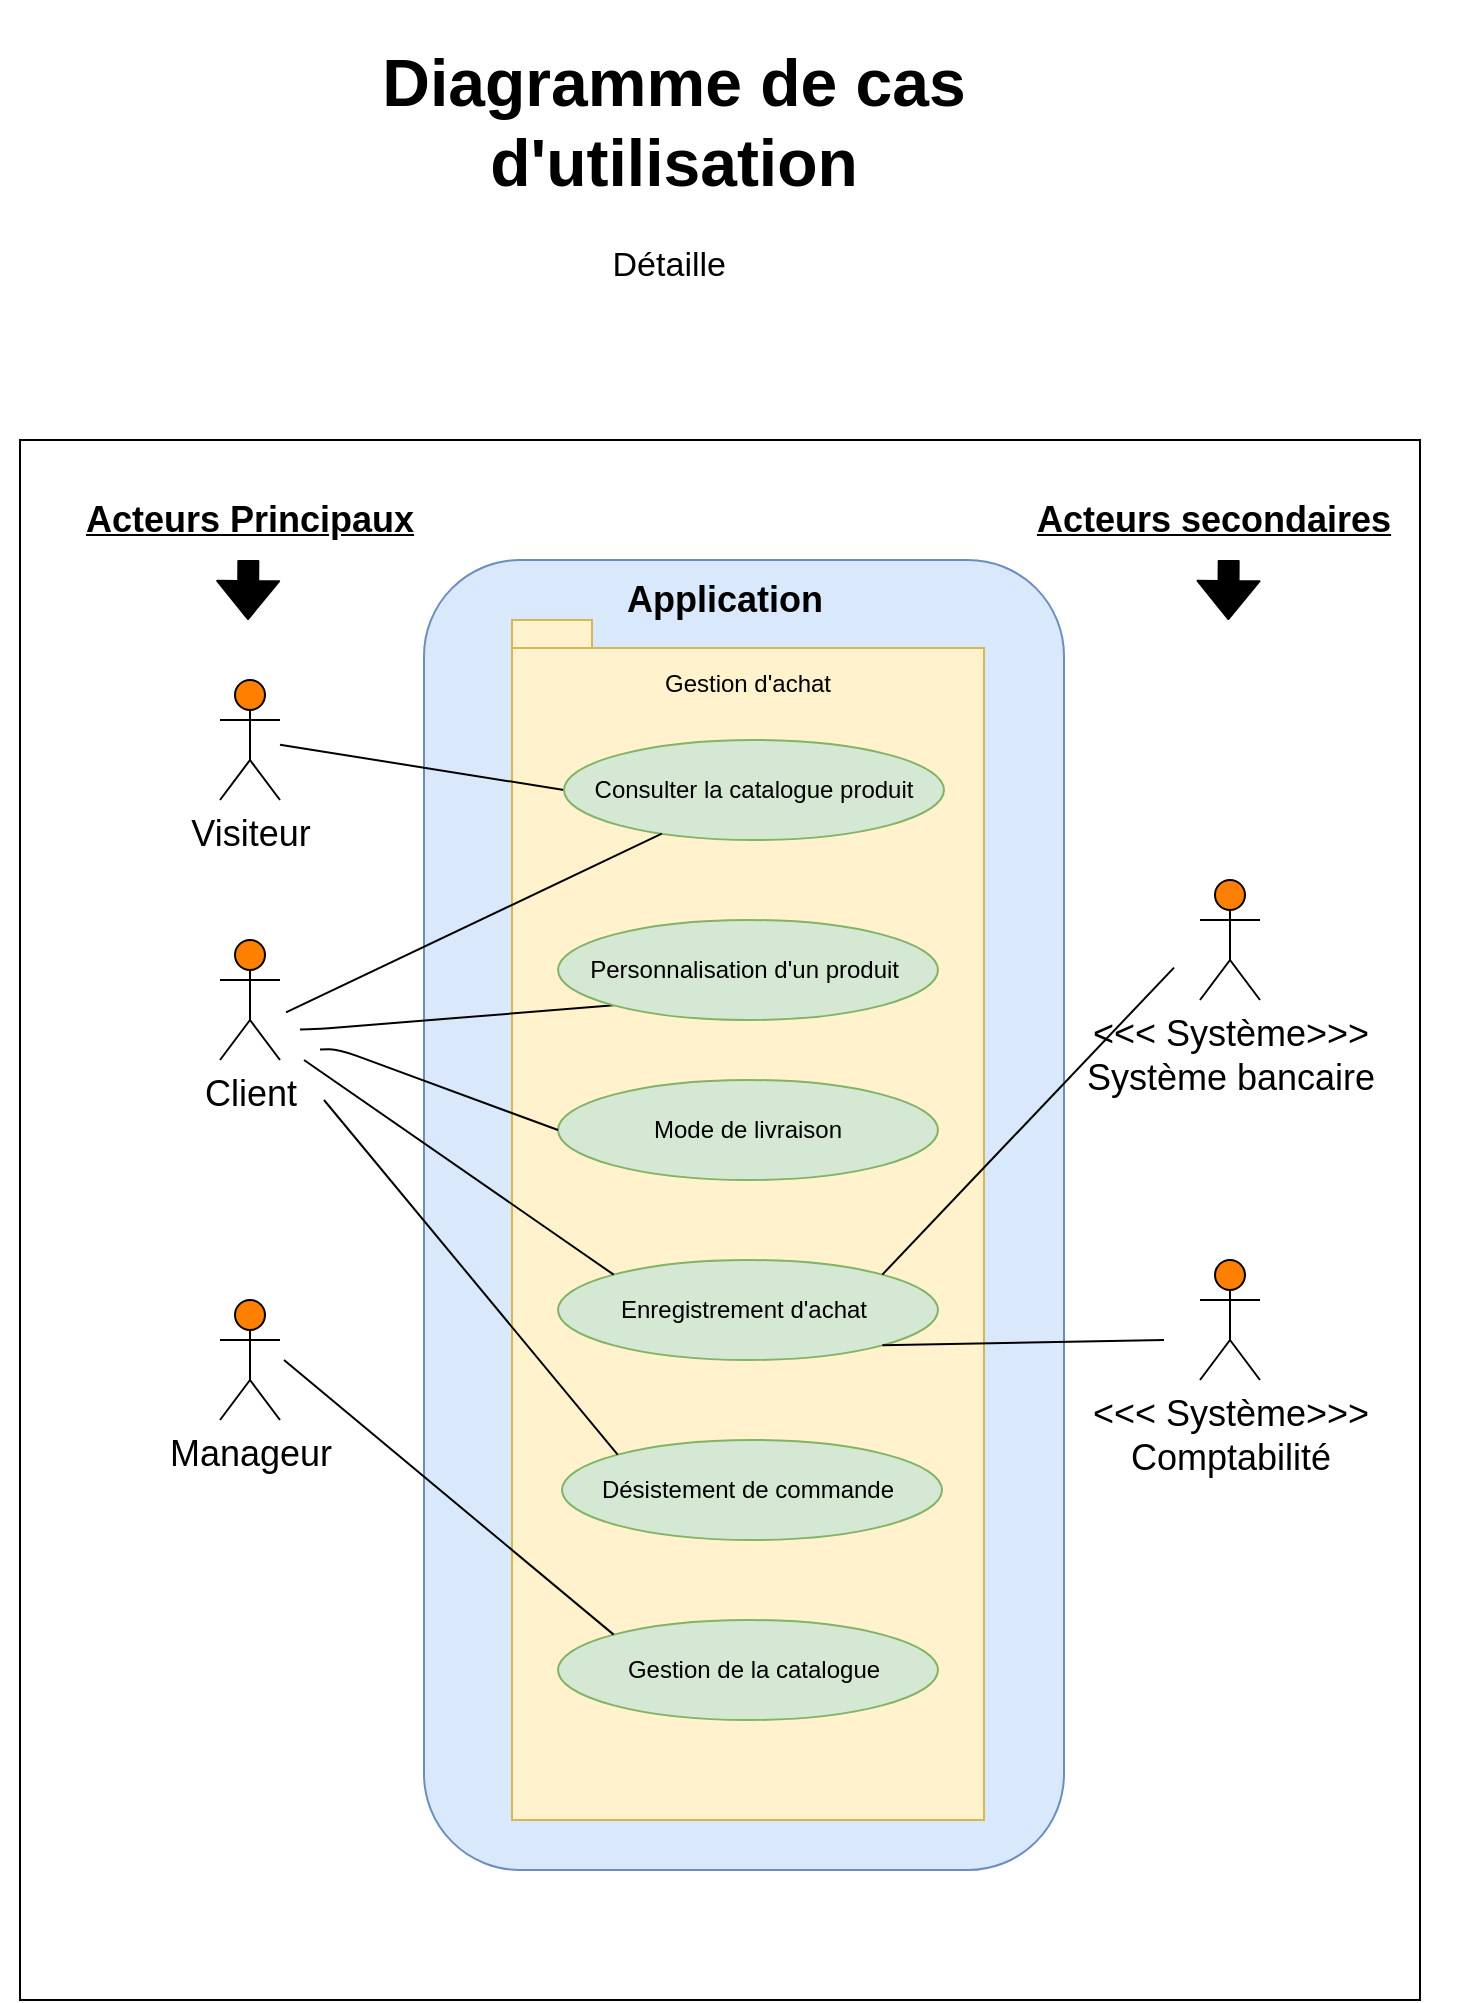 <mxfile version="12.6.6" type="github" pages="4">
  <diagram id="Q4VnvSh6ajyP1y70Wybg" name="Gestion d&#39;achat">
    <mxGraphModel dx="786" dy="513" grid="1" gridSize="10" guides="1" tooltips="1" connect="1" arrows="1" fold="1" page="1" pageScale="1" pageWidth="827" pageHeight="1169" math="0" shadow="0">
      <root>
        <mxCell id="0"/>
        <mxCell id="1" parent="0"/>
        <mxCell id="QWDj1nxfprRpqqSH3ZDR-1" value="" style="whiteSpace=wrap;html=1;" parent="1" vertex="1">
          <mxGeometry x="68" y="250" width="700" height="780" as="geometry"/>
        </mxCell>
        <mxCell id="QWDj1nxfprRpqqSH3ZDR-2" value="&lt;h1 style=&quot;font-size: 33px&quot;&gt;Diagramme de cas d&#39;utilisation&lt;/h1&gt;&lt;p style=&quot;font-size: 17px&quot;&gt;Détaille&amp;nbsp;&lt;/p&gt;" style="text;html=1;strokeColor=none;fillColor=none;spacing=5;spacingTop=-20;whiteSpace=wrap;overflow=hidden;rounded=0;align=center;" parent="1" vertex="1">
          <mxGeometry x="190" y="40" width="410" height="150" as="geometry"/>
        </mxCell>
        <mxCell id="QWDj1nxfprRpqqSH3ZDR-3" value="" style="rounded=1;whiteSpace=wrap;html=1;fillColor=#dae8fc;strokeColor=#6c8ebf;" parent="1" vertex="1">
          <mxGeometry x="270" y="310" width="320" height="655" as="geometry"/>
        </mxCell>
        <mxCell id="QWDj1nxfprRpqqSH3ZDR-4" value="Application&amp;nbsp;" style="text;html=1;strokeColor=none;fillColor=none;align=center;verticalAlign=middle;whiteSpace=wrap;rounded=0;fontSize=18;fontStyle=1;glass=0;gradientColor=none;" parent="1" vertex="1">
          <mxGeometry x="343" y="300" width="160" height="60" as="geometry"/>
        </mxCell>
        <mxCell id="QWDj1nxfprRpqqSH3ZDR-5" value="Visiteur" style="shape=umlActor;verticalLabelPosition=bottom;labelBackgroundColor=#ffffff;verticalAlign=top;html=1;outlineConnect=0;fontSize=18;fillColor=#FF8000;" parent="1" vertex="1">
          <mxGeometry x="168" y="370" width="30" height="60" as="geometry"/>
        </mxCell>
        <mxCell id="QWDj1nxfprRpqqSH3ZDR-6" value="Client" style="shape=umlActor;verticalLabelPosition=bottom;labelBackgroundColor=#ffffff;verticalAlign=top;html=1;outlineConnect=0;fontSize=18;fillColor=#FF8000;" parent="1" vertex="1">
          <mxGeometry x="168" y="500" width="30" height="60" as="geometry"/>
        </mxCell>
        <mxCell id="QWDj1nxfprRpqqSH3ZDR-9" value="Manageur" style="shape=umlActor;verticalLabelPosition=bottom;labelBackgroundColor=#ffffff;verticalAlign=top;html=1;outlineConnect=0;fontSize=18;fillColor=#FF8000;" parent="1" vertex="1">
          <mxGeometry x="168" y="680" width="30" height="60" as="geometry"/>
        </mxCell>
        <mxCell id="QWDj1nxfprRpqqSH3ZDR-30" value="&amp;lt;&amp;lt;&amp;lt; Système&amp;gt;&amp;gt;&amp;gt;&lt;br&gt;Système bancaire" style="shape=umlActor;verticalLabelPosition=bottom;labelBackgroundColor=#ffffff;verticalAlign=top;html=1;outlineConnect=0;fontSize=18;gradientColor=none;gradientDirection=north;fillColor=#FF8000;" parent="1" vertex="1">
          <mxGeometry x="658" y="470" width="30" height="60" as="geometry"/>
        </mxCell>
        <mxCell id="QWDj1nxfprRpqqSH3ZDR-31" value="&amp;lt;&amp;lt;&amp;lt; Système&amp;gt;&amp;gt;&amp;gt;&lt;br&gt;Comptabilité" style="shape=umlActor;verticalLabelPosition=bottom;labelBackgroundColor=#ffffff;verticalAlign=top;html=1;outlineConnect=0;fontSize=18;gradientColor=none;gradientDirection=north;fillColor=#FF8000;" parent="1" vertex="1">
          <mxGeometry x="658" y="660" width="30" height="60" as="geometry"/>
        </mxCell>
        <mxCell id="QWDj1nxfprRpqqSH3ZDR-36" value="Acteurs Principaux" style="text;html=1;strokeColor=none;fillColor=none;align=center;verticalAlign=middle;whiteSpace=wrap;rounded=0;glass=0;fontSize=18;fontStyle=5" parent="1" vertex="1">
          <mxGeometry x="58" y="280" width="250" height="20" as="geometry"/>
        </mxCell>
        <mxCell id="QWDj1nxfprRpqqSH3ZDR-37" value="Acteurs secondaires" style="text;html=1;strokeColor=none;fillColor=none;align=center;verticalAlign=middle;whiteSpace=wrap;rounded=0;glass=0;fontSize=18;fontStyle=5" parent="1" vertex="1">
          <mxGeometry x="540" y="280" width="250" height="20" as="geometry"/>
        </mxCell>
        <mxCell id="QWDj1nxfprRpqqSH3ZDR-38" value="" style="shape=flexArrow;endArrow=classic;html=1;strokeColor=#000000;fontSize=18;fillColor=#000000;" parent="1" edge="1">
          <mxGeometry width="50" height="50" relative="1" as="geometry">
            <mxPoint x="182.17" y="310" as="sourcePoint"/>
            <mxPoint x="182" y="340" as="targetPoint"/>
          </mxGeometry>
        </mxCell>
        <mxCell id="QWDj1nxfprRpqqSH3ZDR-40" value="" style="shape=flexArrow;endArrow=classic;html=1;strokeColor=#000000;fontSize=18;fillColor=#000000;" parent="1" edge="1">
          <mxGeometry width="50" height="50" relative="1" as="geometry">
            <mxPoint x="672.34" y="310" as="sourcePoint"/>
            <mxPoint x="672.17" y="340" as="targetPoint"/>
          </mxGeometry>
        </mxCell>
        <mxCell id="bGvTpOcmgWzEgEp-N8Zq-1" value="" style="shape=folder;fontStyle=1;spacingTop=10;tabWidth=40;tabHeight=14;tabPosition=left;html=1;fillColor=#fff2cc;strokeColor=#d6b656;" parent="1" vertex="1">
          <mxGeometry x="314" y="340" width="236" height="600" as="geometry"/>
        </mxCell>
        <mxCell id="gy7lW3POpjNdomU-dFTI-1" value="" style="endArrow=none;html=1;entryX=0;entryY=0.5;entryDx=0;entryDy=0;" parent="1" source="QWDj1nxfprRpqqSH3ZDR-5" target="vUm-j6URE58z15l5uwDP-5" edge="1">
          <mxGeometry width="50" height="50" relative="1" as="geometry">
            <mxPoint x="208" y="430" as="sourcePoint"/>
            <mxPoint x="108" y="1050" as="targetPoint"/>
          </mxGeometry>
        </mxCell>
        <mxCell id="vUm-j6URE58z15l5uwDP-2" value="Gestion d&#39;achat" style="text;html=1;strokeColor=none;fillColor=none;align=center;verticalAlign=middle;whiteSpace=wrap;rounded=0;" parent="1" vertex="1">
          <mxGeometry x="382" y="362" width="100" height="20" as="geometry"/>
        </mxCell>
        <mxCell id="vUm-j6URE58z15l5uwDP-5" value="" style="ellipse;whiteSpace=wrap;html=1;fillColor=#d5e8d4;strokeColor=#82b366;" parent="1" vertex="1">
          <mxGeometry x="340" y="400" width="190" height="50" as="geometry"/>
        </mxCell>
        <mxCell id="vUm-j6URE58z15l5uwDP-6" value="Consulter la catalogue produit" style="text;html=1;strokeColor=none;fillColor=none;align=center;verticalAlign=middle;whiteSpace=wrap;rounded=0;" parent="1" vertex="1">
          <mxGeometry x="330" y="415" width="210" height="20" as="geometry"/>
        </mxCell>
        <mxCell id="I_hh46oAvjUN_I0hhad0-1" value="" style="ellipse;whiteSpace=wrap;html=1;fillColor=#d5e8d4;strokeColor=#82b366;" vertex="1" parent="1">
          <mxGeometry x="337" y="660" width="190" height="50" as="geometry"/>
        </mxCell>
        <mxCell id="I_hh46oAvjUN_I0hhad0-2" value="Enregistrement d&#39;achat" style="text;html=1;strokeColor=none;fillColor=none;align=center;verticalAlign=middle;whiteSpace=wrap;rounded=0;" vertex="1" parent="1">
          <mxGeometry x="325" y="675" width="210" height="20" as="geometry"/>
        </mxCell>
        <mxCell id="I_hh46oAvjUN_I0hhad0-3" value="" style="endArrow=none;html=1;" edge="1" parent="1" target="vUm-j6URE58z15l5uwDP-5">
          <mxGeometry width="50" height="50" relative="1" as="geometry">
            <mxPoint x="201" y="536.21" as="sourcePoint"/>
            <mxPoint x="343" y="595" as="targetPoint"/>
          </mxGeometry>
        </mxCell>
        <mxCell id="I_hh46oAvjUN_I0hhad0-4" value="" style="endArrow=none;html=1;entryX=0;entryY=0.5;entryDx=0;entryDy=0;exitX=1;exitY=0;exitDx=0;exitDy=0;" edge="1" parent="1" source="I_hh46oAvjUN_I0hhad0-1">
          <mxGeometry width="50" height="50" relative="1" as="geometry">
            <mxPoint x="503" y="455.0" as="sourcePoint"/>
            <mxPoint x="645" y="513.79" as="targetPoint"/>
          </mxGeometry>
        </mxCell>
        <mxCell id="I_hh46oAvjUN_I0hhad0-5" value="" style="endArrow=none;html=1;entryX=0;entryY=0;entryDx=0;entryDy=0;" edge="1" parent="1" target="I_hh46oAvjUN_I0hhad0-1">
          <mxGeometry width="50" height="50" relative="1" as="geometry">
            <mxPoint x="210" y="560" as="sourcePoint"/>
            <mxPoint x="382.755" y="493.886" as="targetPoint"/>
          </mxGeometry>
        </mxCell>
        <mxCell id="I_hh46oAvjUN_I0hhad0-6" value="" style="ellipse;whiteSpace=wrap;html=1;fillColor=#d5e8d4;strokeColor=#82b366;" vertex="1" parent="1">
          <mxGeometry x="337" y="840" width="190" height="50" as="geometry"/>
        </mxCell>
        <mxCell id="I_hh46oAvjUN_I0hhad0-7" value="Gestion de la catalogue" style="text;html=1;strokeColor=none;fillColor=none;align=center;verticalAlign=middle;whiteSpace=wrap;rounded=0;" vertex="1" parent="1">
          <mxGeometry x="330" y="855" width="210" height="20" as="geometry"/>
        </mxCell>
        <mxCell id="I_hh46oAvjUN_I0hhad0-8" value="" style="endArrow=none;html=1;entryX=0;entryY=0;entryDx=0;entryDy=0;" edge="1" parent="1" target="I_hh46oAvjUN_I0hhad0-6">
          <mxGeometry width="50" height="50" relative="1" as="geometry">
            <mxPoint x="200" y="710" as="sourcePoint"/>
            <mxPoint x="337.005" y="737.322" as="targetPoint"/>
          </mxGeometry>
        </mxCell>
        <mxCell id="I_hh46oAvjUN_I0hhad0-9" value="" style="endArrow=none;html=1;exitX=1;exitY=1;exitDx=0;exitDy=0;" edge="1" parent="1" source="I_hh46oAvjUN_I0hhad0-1">
          <mxGeometry width="50" height="50" relative="1" as="geometry">
            <mxPoint x="509.175" y="597.322" as="sourcePoint"/>
            <mxPoint x="640" y="700" as="targetPoint"/>
          </mxGeometry>
        </mxCell>
        <mxCell id="r3toIV_oCMHo1dfmNF1c-1" value="" style="ellipse;whiteSpace=wrap;html=1;fillColor=#d5e8d4;strokeColor=#82b366;" vertex="1" parent="1">
          <mxGeometry x="337" y="570" width="190" height="50" as="geometry"/>
        </mxCell>
        <mxCell id="r3toIV_oCMHo1dfmNF1c-2" value="Mode de livraison" style="text;html=1;strokeColor=none;fillColor=none;align=center;verticalAlign=middle;whiteSpace=wrap;rounded=0;" vertex="1" parent="1">
          <mxGeometry x="327" y="585" width="210" height="20" as="geometry"/>
        </mxCell>
        <mxCell id="r3toIV_oCMHo1dfmNF1c-3" value="" style="endArrow=none;html=1;entryX=0;entryY=1;entryDx=0;entryDy=0;" edge="1" parent="1" target="43fGHOJcIuJRuDEXYhk--1">
          <mxGeometry width="50" height="50" relative="1" as="geometry">
            <mxPoint x="208" y="544.71" as="sourcePoint"/>
            <mxPoint x="337" y="544.5" as="targetPoint"/>
            <Array as="points">
              <mxPoint x="217" y="544.5"/>
            </Array>
          </mxGeometry>
        </mxCell>
        <mxCell id="r3toIV_oCMHo1dfmNF1c-4" value="" style="ellipse;whiteSpace=wrap;html=1;fillColor=#d5e8d4;strokeColor=#82b366;" vertex="1" parent="1">
          <mxGeometry x="339" y="750" width="190" height="50" as="geometry"/>
        </mxCell>
        <mxCell id="r3toIV_oCMHo1dfmNF1c-5" value="Désistement de commande" style="text;html=1;strokeColor=none;fillColor=none;align=center;verticalAlign=middle;whiteSpace=wrap;rounded=0;" vertex="1" parent="1">
          <mxGeometry x="327" y="765" width="210" height="20" as="geometry"/>
        </mxCell>
        <mxCell id="r3toIV_oCMHo1dfmNF1c-6" value="" style="endArrow=none;html=1;entryX=0;entryY=0;entryDx=0;entryDy=0;" edge="1" parent="1" target="r3toIV_oCMHo1dfmNF1c-4">
          <mxGeometry width="50" height="50" relative="1" as="geometry">
            <mxPoint x="220" y="580" as="sourcePoint"/>
            <mxPoint x="374.825" y="627.322" as="targetPoint"/>
          </mxGeometry>
        </mxCell>
        <mxCell id="43fGHOJcIuJRuDEXYhk--1" value="" style="ellipse;whiteSpace=wrap;html=1;fillColor=#d5e8d4;strokeColor=#82b366;" vertex="1" parent="1">
          <mxGeometry x="337" y="490" width="190" height="50" as="geometry"/>
        </mxCell>
        <mxCell id="43fGHOJcIuJRuDEXYhk--2" value="Personnalisation d&#39;un produit&amp;nbsp;" style="text;html=1;strokeColor=none;fillColor=none;align=center;verticalAlign=middle;whiteSpace=wrap;rounded=0;" vertex="1" parent="1">
          <mxGeometry x="327" y="505" width="210" height="20" as="geometry"/>
        </mxCell>
        <mxCell id="43fGHOJcIuJRuDEXYhk--3" value="" style="endArrow=none;html=1;entryX=0;entryY=0.5;entryDx=0;entryDy=0;" edge="1" parent="1" target="r3toIV_oCMHo1dfmNF1c-1">
          <mxGeometry width="50" height="50" relative="1" as="geometry">
            <mxPoint x="218" y="554.71" as="sourcePoint"/>
            <mxPoint x="347" y="595" as="targetPoint"/>
            <Array as="points">
              <mxPoint x="227" y="554.5"/>
            </Array>
          </mxGeometry>
        </mxCell>
      </root>
    </mxGraphModel>
  </diagram>
  <diagram name="Gestion de production" id="fgTAtfgwFq6CUhq8dnCs">
    <mxGraphModel dx="786" dy="513" grid="1" gridSize="10" guides="1" tooltips="1" connect="1" arrows="1" fold="1" page="1" pageScale="1" pageWidth="827" pageHeight="1169" math="0" shadow="0">
      <root>
        <mxCell id="d8JkluKaq2D7Z7kEgQlh-0"/>
        <mxCell id="d8JkluKaq2D7Z7kEgQlh-1" parent="d8JkluKaq2D7Z7kEgQlh-0"/>
        <mxCell id="d8JkluKaq2D7Z7kEgQlh-2" value="" style="whiteSpace=wrap;html=1;" vertex="1" parent="d8JkluKaq2D7Z7kEgQlh-1">
          <mxGeometry x="68" y="250" width="700" height="780" as="geometry"/>
        </mxCell>
        <mxCell id="d8JkluKaq2D7Z7kEgQlh-3" value="&lt;h1 style=&quot;font-size: 33px&quot;&gt;Diagramme de cas d&#39;utilisation&lt;/h1&gt;&lt;p style=&quot;font-size: 17px&quot;&gt;--------------------------------------------------------&amp;nbsp;&lt;/p&gt;" style="text;html=1;strokeColor=none;fillColor=none;spacing=5;spacingTop=-20;whiteSpace=wrap;overflow=hidden;rounded=0;align=center;" vertex="1" parent="d8JkluKaq2D7Z7kEgQlh-1">
          <mxGeometry x="190" y="40" width="410" height="150" as="geometry"/>
        </mxCell>
        <mxCell id="d8JkluKaq2D7Z7kEgQlh-4" value="" style="rounded=1;whiteSpace=wrap;html=1;fillColor=#dae8fc;strokeColor=#6c8ebf;" vertex="1" parent="d8JkluKaq2D7Z7kEgQlh-1">
          <mxGeometry x="270" y="310" width="320" height="655" as="geometry"/>
        </mxCell>
        <mxCell id="d8JkluKaq2D7Z7kEgQlh-5" value="Application&amp;nbsp;" style="text;html=1;strokeColor=none;fillColor=none;align=center;verticalAlign=middle;whiteSpace=wrap;rounded=0;fontSize=18;fontStyle=1;glass=0;gradientColor=none;" vertex="1" parent="d8JkluKaq2D7Z7kEgQlh-1">
          <mxGeometry x="343" y="300" width="160" height="60" as="geometry"/>
        </mxCell>
        <mxCell id="d8JkluKaq2D7Z7kEgQlh-6" value="Pizzaiolo" style="shape=umlActor;verticalLabelPosition=bottom;labelBackgroundColor=#ffffff;verticalAlign=top;html=1;outlineConnect=0;fontSize=18;fillColor=#FF8000;" vertex="1" parent="d8JkluKaq2D7Z7kEgQlh-1">
          <mxGeometry x="168" y="370" width="30" height="60" as="geometry"/>
        </mxCell>
        <mxCell id="d8JkluKaq2D7Z7kEgQlh-7" value="Manageur" style="shape=umlActor;verticalLabelPosition=bottom;labelBackgroundColor=#ffffff;verticalAlign=top;html=1;outlineConnect=0;fontSize=18;fillColor=#FF8000;" vertex="1" parent="d8JkluKaq2D7Z7kEgQlh-1">
          <mxGeometry x="168" y="500" width="30" height="60" as="geometry"/>
        </mxCell>
        <mxCell id="d8JkluKaq2D7Z7kEgQlh-11" value="Acteurs Principaux" style="text;html=1;strokeColor=none;fillColor=none;align=center;verticalAlign=middle;whiteSpace=wrap;rounded=0;glass=0;fontSize=18;fontStyle=5" vertex="1" parent="d8JkluKaq2D7Z7kEgQlh-1">
          <mxGeometry x="58" y="280" width="250" height="20" as="geometry"/>
        </mxCell>
        <mxCell id="d8JkluKaq2D7Z7kEgQlh-12" value="Acteurs secondaires" style="text;html=1;strokeColor=none;fillColor=none;align=center;verticalAlign=middle;whiteSpace=wrap;rounded=0;glass=0;fontSize=18;fontStyle=5" vertex="1" parent="d8JkluKaq2D7Z7kEgQlh-1">
          <mxGeometry x="540" y="280" width="250" height="20" as="geometry"/>
        </mxCell>
        <mxCell id="d8JkluKaq2D7Z7kEgQlh-13" value="" style="shape=flexArrow;endArrow=classic;html=1;strokeColor=#000000;fontSize=18;fillColor=#000000;" edge="1" parent="d8JkluKaq2D7Z7kEgQlh-1">
          <mxGeometry width="50" height="50" relative="1" as="geometry">
            <mxPoint x="182.17" y="310" as="sourcePoint"/>
            <mxPoint x="182" y="340" as="targetPoint"/>
          </mxGeometry>
        </mxCell>
        <mxCell id="d8JkluKaq2D7Z7kEgQlh-14" value="" style="shape=flexArrow;endArrow=classic;html=1;strokeColor=#000000;fontSize=18;fillColor=#000000;" edge="1" parent="d8JkluKaq2D7Z7kEgQlh-1">
          <mxGeometry width="50" height="50" relative="1" as="geometry">
            <mxPoint x="672.34" y="310" as="sourcePoint"/>
            <mxPoint x="672.17" y="340" as="targetPoint"/>
          </mxGeometry>
        </mxCell>
        <mxCell id="d8JkluKaq2D7Z7kEgQlh-15" value="" style="shape=folder;fontStyle=1;spacingTop=10;tabWidth=40;tabHeight=14;tabPosition=left;html=1;fillColor=#fff2cc;strokeColor=#d6b656;" vertex="1" parent="d8JkluKaq2D7Z7kEgQlh-1">
          <mxGeometry x="314" y="340" width="236" height="600" as="geometry"/>
        </mxCell>
        <mxCell id="d8JkluKaq2D7Z7kEgQlh-16" value="" style="endArrow=none;html=1;entryX=0;entryY=0.5;entryDx=0;entryDy=0;" edge="1" parent="d8JkluKaq2D7Z7kEgQlh-1" source="d8JkluKaq2D7Z7kEgQlh-6" target="d8JkluKaq2D7Z7kEgQlh-18">
          <mxGeometry width="50" height="50" relative="1" as="geometry">
            <mxPoint x="208" y="430" as="sourcePoint"/>
            <mxPoint x="108" y="1050" as="targetPoint"/>
          </mxGeometry>
        </mxCell>
        <mxCell id="d8JkluKaq2D7Z7kEgQlh-17" value="Gestion de production" style="text;html=1;strokeColor=none;fillColor=none;align=center;verticalAlign=middle;whiteSpace=wrap;rounded=0;" vertex="1" parent="d8JkluKaq2D7Z7kEgQlh-1">
          <mxGeometry x="371" y="360" width="128" height="20" as="geometry"/>
        </mxCell>
        <mxCell id="d8JkluKaq2D7Z7kEgQlh-18" value="" style="ellipse;whiteSpace=wrap;html=1;fillColor=#d5e8d4;strokeColor=#82b366;" vertex="1" parent="d8JkluKaq2D7Z7kEgQlh-1">
          <mxGeometry x="340" y="440" width="190" height="50" as="geometry"/>
        </mxCell>
        <mxCell id="d8JkluKaq2D7Z7kEgQlh-19" value="Rappel d&#39;ingrédients" style="text;html=1;strokeColor=none;fillColor=none;align=center;verticalAlign=middle;whiteSpace=wrap;rounded=0;" vertex="1" parent="d8JkluKaq2D7Z7kEgQlh-1">
          <mxGeometry x="330" y="455" width="210" height="20" as="geometry"/>
        </mxCell>
        <mxCell id="d8JkluKaq2D7Z7kEgQlh-20" value="" style="ellipse;whiteSpace=wrap;html=1;fillColor=#d5e8d4;strokeColor=#82b366;" vertex="1" parent="d8JkluKaq2D7Z7kEgQlh-1">
          <mxGeometry x="337" y="580" width="190" height="50" as="geometry"/>
        </mxCell>
        <mxCell id="d8JkluKaq2D7Z7kEgQlh-21" value="Changement de statut&lt;br&gt;&quot;En préparation&quot;" style="text;html=1;strokeColor=none;fillColor=none;align=center;verticalAlign=middle;whiteSpace=wrap;rounded=0;" vertex="1" parent="d8JkluKaq2D7Z7kEgQlh-1">
          <mxGeometry x="330" y="595" width="210" height="20" as="geometry"/>
        </mxCell>
        <mxCell id="EaD-doI5XmKmRAlk7yoj-0" value="Gestion de production" style="text;html=1;strokeColor=none;fillColor=none;align=center;verticalAlign=middle;whiteSpace=wrap;rounded=0;fontSize=24;" vertex="1" parent="d8JkluKaq2D7Z7kEgQlh-1">
          <mxGeometry x="240.5" y="190" width="309" height="20" as="geometry"/>
        </mxCell>
        <mxCell id="EaD-doI5XmKmRAlk7yoj-3" value="" style="endArrow=none;html=1;entryX=0;entryY=0;entryDx=0;entryDy=0;" edge="1" parent="d8JkluKaq2D7Z7kEgQlh-1" target="d8JkluKaq2D7Z7kEgQlh-20">
          <mxGeometry width="50" height="50" relative="1" as="geometry">
            <mxPoint x="220" y="430" as="sourcePoint"/>
            <mxPoint x="350" y="475" as="targetPoint"/>
          </mxGeometry>
        </mxCell>
        <mxCell id="EaD-doI5XmKmRAlk7yoj-10" value="" style="ellipse;whiteSpace=wrap;html=1;fillColor=#d5e8d4;strokeColor=#82b366;" vertex="1" parent="d8JkluKaq2D7Z7kEgQlh-1">
          <mxGeometry x="335" y="720" width="190" height="50" as="geometry"/>
        </mxCell>
      </root>
    </mxGraphModel>
  </diagram>
  <diagram name="Gestion de livraison" id="UV4tbAQiBesQI6crcTb9">
    <mxGraphModel dx="786" dy="513" grid="1" gridSize="10" guides="1" tooltips="1" connect="1" arrows="1" fold="1" page="1" pageScale="1" pageWidth="827" pageHeight="1169" math="0" shadow="0">
      <root>
        <mxCell id="ykpp0NAtl0xC6Hz3AZJ0-0"/>
        <mxCell id="ykpp0NAtl0xC6Hz3AZJ0-1" parent="ykpp0NAtl0xC6Hz3AZJ0-0"/>
        <mxCell id="ykpp0NAtl0xC6Hz3AZJ0-2" value="" style="whiteSpace=wrap;html=1;" vertex="1" parent="ykpp0NAtl0xC6Hz3AZJ0-1">
          <mxGeometry x="68" y="250" width="700" height="780" as="geometry"/>
        </mxCell>
        <mxCell id="ykpp0NAtl0xC6Hz3AZJ0-3" value="&lt;h1 style=&quot;font-size: 33px&quot;&gt;Diagramme de cas d&#39;utilisation&lt;/h1&gt;&lt;p style=&quot;font-size: 17px&quot;&gt;--------------------------------------------------------&amp;nbsp;&lt;/p&gt;" style="text;html=1;strokeColor=none;fillColor=none;spacing=5;spacingTop=-20;whiteSpace=wrap;overflow=hidden;rounded=0;align=center;" vertex="1" parent="ykpp0NAtl0xC6Hz3AZJ0-1">
          <mxGeometry x="190" y="40" width="410" height="150" as="geometry"/>
        </mxCell>
        <mxCell id="ykpp0NAtl0xC6Hz3AZJ0-4" value="" style="rounded=1;whiteSpace=wrap;html=1;fillColor=#dae8fc;strokeColor=#6c8ebf;" vertex="1" parent="ykpp0NAtl0xC6Hz3AZJ0-1">
          <mxGeometry x="270" y="310" width="320" height="655" as="geometry"/>
        </mxCell>
        <mxCell id="ykpp0NAtl0xC6Hz3AZJ0-5" value="Application&amp;nbsp;" style="text;html=1;strokeColor=none;fillColor=none;align=center;verticalAlign=middle;whiteSpace=wrap;rounded=0;fontSize=18;fontStyle=1;glass=0;gradientColor=none;" vertex="1" parent="ykpp0NAtl0xC6Hz3AZJ0-1">
          <mxGeometry x="343" y="300" width="160" height="60" as="geometry"/>
        </mxCell>
        <mxCell id="ykpp0NAtl0xC6Hz3AZJ0-6" value="Pizzaiolo" style="shape=umlActor;verticalLabelPosition=bottom;labelBackgroundColor=#ffffff;verticalAlign=top;html=1;outlineConnect=0;fontSize=18;fillColor=#FF8000;" vertex="1" parent="ykpp0NAtl0xC6Hz3AZJ0-1">
          <mxGeometry x="168" y="370" width="30" height="60" as="geometry"/>
        </mxCell>
        <mxCell id="ykpp0NAtl0xC6Hz3AZJ0-7" value="Manageur" style="shape=umlActor;verticalLabelPosition=bottom;labelBackgroundColor=#ffffff;verticalAlign=top;html=1;outlineConnect=0;fontSize=18;fillColor=#FF8000;" vertex="1" parent="ykpp0NAtl0xC6Hz3AZJ0-1">
          <mxGeometry x="168" y="500" width="30" height="60" as="geometry"/>
        </mxCell>
        <mxCell id="ykpp0NAtl0xC6Hz3AZJ0-8" value="Acteurs Principaux" style="text;html=1;strokeColor=none;fillColor=none;align=center;verticalAlign=middle;whiteSpace=wrap;rounded=0;glass=0;fontSize=18;fontStyle=5" vertex="1" parent="ykpp0NAtl0xC6Hz3AZJ0-1">
          <mxGeometry x="58" y="280" width="250" height="20" as="geometry"/>
        </mxCell>
        <mxCell id="ykpp0NAtl0xC6Hz3AZJ0-9" value="Acteurs secondaires" style="text;html=1;strokeColor=none;fillColor=none;align=center;verticalAlign=middle;whiteSpace=wrap;rounded=0;glass=0;fontSize=18;fontStyle=5" vertex="1" parent="ykpp0NAtl0xC6Hz3AZJ0-1">
          <mxGeometry x="540" y="280" width="250" height="20" as="geometry"/>
        </mxCell>
        <mxCell id="ykpp0NAtl0xC6Hz3AZJ0-10" value="" style="shape=flexArrow;endArrow=classic;html=1;strokeColor=#000000;fontSize=18;fillColor=#000000;" edge="1" parent="ykpp0NAtl0xC6Hz3AZJ0-1">
          <mxGeometry width="50" height="50" relative="1" as="geometry">
            <mxPoint x="182.17" y="310" as="sourcePoint"/>
            <mxPoint x="182" y="340" as="targetPoint"/>
          </mxGeometry>
        </mxCell>
        <mxCell id="ykpp0NAtl0xC6Hz3AZJ0-11" value="" style="shape=flexArrow;endArrow=classic;html=1;strokeColor=#000000;fontSize=18;fillColor=#000000;" edge="1" parent="ykpp0NAtl0xC6Hz3AZJ0-1">
          <mxGeometry width="50" height="50" relative="1" as="geometry">
            <mxPoint x="672.34" y="310" as="sourcePoint"/>
            <mxPoint x="672.17" y="340" as="targetPoint"/>
          </mxGeometry>
        </mxCell>
        <mxCell id="ykpp0NAtl0xC6Hz3AZJ0-12" value="" style="shape=folder;fontStyle=1;spacingTop=10;tabWidth=40;tabHeight=14;tabPosition=left;html=1;fillColor=#fff2cc;strokeColor=#d6b656;" vertex="1" parent="ykpp0NAtl0xC6Hz3AZJ0-1">
          <mxGeometry x="314" y="340" width="236" height="600" as="geometry"/>
        </mxCell>
        <mxCell id="ykpp0NAtl0xC6Hz3AZJ0-13" value="" style="endArrow=none;html=1;entryX=0;entryY=0.5;entryDx=0;entryDy=0;" edge="1" parent="ykpp0NAtl0xC6Hz3AZJ0-1" source="ykpp0NAtl0xC6Hz3AZJ0-6" target="ykpp0NAtl0xC6Hz3AZJ0-15">
          <mxGeometry width="50" height="50" relative="1" as="geometry">
            <mxPoint x="208" y="430" as="sourcePoint"/>
            <mxPoint x="108" y="1050" as="targetPoint"/>
          </mxGeometry>
        </mxCell>
        <mxCell id="ykpp0NAtl0xC6Hz3AZJ0-14" value="Gestion de production" style="text;html=1;strokeColor=none;fillColor=none;align=center;verticalAlign=middle;whiteSpace=wrap;rounded=0;" vertex="1" parent="ykpp0NAtl0xC6Hz3AZJ0-1">
          <mxGeometry x="371" y="360" width="128" height="20" as="geometry"/>
        </mxCell>
        <mxCell id="ykpp0NAtl0xC6Hz3AZJ0-15" value="" style="ellipse;whiteSpace=wrap;html=1;fillColor=#d5e8d4;strokeColor=#82b366;" vertex="1" parent="ykpp0NAtl0xC6Hz3AZJ0-1">
          <mxGeometry x="340" y="440" width="190" height="50" as="geometry"/>
        </mxCell>
        <mxCell id="ykpp0NAtl0xC6Hz3AZJ0-16" value="Rappel d&#39;ingrédients" style="text;html=1;strokeColor=none;fillColor=none;align=center;verticalAlign=middle;whiteSpace=wrap;rounded=0;" vertex="1" parent="ykpp0NAtl0xC6Hz3AZJ0-1">
          <mxGeometry x="330" y="455" width="210" height="20" as="geometry"/>
        </mxCell>
        <mxCell id="ykpp0NAtl0xC6Hz3AZJ0-17" value="" style="ellipse;whiteSpace=wrap;html=1;fillColor=#d5e8d4;strokeColor=#82b366;" vertex="1" parent="ykpp0NAtl0xC6Hz3AZJ0-1">
          <mxGeometry x="337" y="580" width="190" height="50" as="geometry"/>
        </mxCell>
        <mxCell id="ykpp0NAtl0xC6Hz3AZJ0-18" value="Changement de statut&lt;br&gt;&quot;En préparation&quot;" style="text;html=1;strokeColor=none;fillColor=none;align=center;verticalAlign=middle;whiteSpace=wrap;rounded=0;" vertex="1" parent="ykpp0NAtl0xC6Hz3AZJ0-1">
          <mxGeometry x="330" y="595" width="210" height="20" as="geometry"/>
        </mxCell>
        <mxCell id="ykpp0NAtl0xC6Hz3AZJ0-19" value="Gestion de production" style="text;html=1;strokeColor=none;fillColor=none;align=center;verticalAlign=middle;whiteSpace=wrap;rounded=0;fontSize=24;" vertex="1" parent="ykpp0NAtl0xC6Hz3AZJ0-1">
          <mxGeometry x="240.5" y="190" width="309" height="20" as="geometry"/>
        </mxCell>
        <mxCell id="ykpp0NAtl0xC6Hz3AZJ0-20" value="" style="endArrow=none;html=1;entryX=0;entryY=0;entryDx=0;entryDy=0;" edge="1" parent="ykpp0NAtl0xC6Hz3AZJ0-1" target="ykpp0NAtl0xC6Hz3AZJ0-17">
          <mxGeometry width="50" height="50" relative="1" as="geometry">
            <mxPoint x="220" y="430" as="sourcePoint"/>
            <mxPoint x="350" y="475" as="targetPoint"/>
          </mxGeometry>
        </mxCell>
        <mxCell id="ykpp0NAtl0xC6Hz3AZJ0-21" value="" style="ellipse;whiteSpace=wrap;html=1;fillColor=#d5e8d4;strokeColor=#82b366;" vertex="1" parent="ykpp0NAtl0xC6Hz3AZJ0-1">
          <mxGeometry x="335" y="720" width="190" height="50" as="geometry"/>
        </mxCell>
      </root>
    </mxGraphModel>
  </diagram>
  <diagram name="Copy of Page-1" id="2xjQvNwTvrhr-YecKvF7">
    <mxGraphModel dx="786" dy="513" grid="1" gridSize="10" guides="1" tooltips="1" connect="1" arrows="1" fold="1" page="1" pageScale="1" pageWidth="827" pageHeight="1169" math="0" shadow="0">
      <root>
        <mxCell id="-Z5jI8GCRbAPNZXGYlXl-0"/>
        <mxCell id="-Z5jI8GCRbAPNZXGYlXl-1" parent="-Z5jI8GCRbAPNZXGYlXl-0"/>
        <mxCell id="-Z5jI8GCRbAPNZXGYlXl-2" value="" style="whiteSpace=wrap;html=1;" parent="-Z5jI8GCRbAPNZXGYlXl-1" vertex="1">
          <mxGeometry x="68" y="250" width="700" height="780" as="geometry"/>
        </mxCell>
        <mxCell id="-Z5jI8GCRbAPNZXGYlXl-3" value="&lt;h1 style=&quot;font-size: 33px&quot;&gt;Diagramme de cas d&#39;utilisation&lt;/h1&gt;&lt;p style=&quot;font-size: 17px&quot;&gt;Détaille&amp;nbsp;&lt;/p&gt;" style="text;html=1;strokeColor=none;fillColor=none;spacing=5;spacingTop=-20;whiteSpace=wrap;overflow=hidden;rounded=0;align=center;" parent="-Z5jI8GCRbAPNZXGYlXl-1" vertex="1">
          <mxGeometry x="190" y="40" width="410" height="150" as="geometry"/>
        </mxCell>
        <mxCell id="-Z5jI8GCRbAPNZXGYlXl-4" value="" style="rounded=1;whiteSpace=wrap;html=1;fillColor=#dae8fc;strokeColor=#6c8ebf;" parent="-Z5jI8GCRbAPNZXGYlXl-1" vertex="1">
          <mxGeometry x="270" y="310" width="320" height="655" as="geometry"/>
        </mxCell>
        <mxCell id="-Z5jI8GCRbAPNZXGYlXl-5" value="Application&amp;nbsp;" style="text;html=1;strokeColor=none;fillColor=none;align=center;verticalAlign=middle;whiteSpace=wrap;rounded=0;fontSize=18;fontStyle=1;glass=0;gradientColor=none;" parent="-Z5jI8GCRbAPNZXGYlXl-1" vertex="1">
          <mxGeometry x="343" y="300" width="160" height="60" as="geometry"/>
        </mxCell>
        <mxCell id="-Z5jI8GCRbAPNZXGYlXl-6" value="Visiteur" style="shape=umlActor;verticalLabelPosition=bottom;labelBackgroundColor=#ffffff;verticalAlign=top;html=1;outlineConnect=0;fontSize=18;fillColor=#FF8000;" parent="-Z5jI8GCRbAPNZXGYlXl-1" vertex="1">
          <mxGeometry x="168" y="370" width="30" height="60" as="geometry"/>
        </mxCell>
        <mxCell id="-Z5jI8GCRbAPNZXGYlXl-7" value="Client" style="shape=umlActor;verticalLabelPosition=bottom;labelBackgroundColor=#ffffff;verticalAlign=top;html=1;outlineConnect=0;fontSize=18;fillColor=#FF8000;" parent="-Z5jI8GCRbAPNZXGYlXl-1" vertex="1">
          <mxGeometry x="168" y="500" width="30" height="60" as="geometry"/>
        </mxCell>
        <mxCell id="-Z5jI8GCRbAPNZXGYlXl-8" value="Pizzaiolo" style="shape=umlActor;verticalLabelPosition=bottom;labelBackgroundColor=#ffffff;verticalAlign=top;html=1;outlineConnect=0;fontSize=18;fillColor=#FF8000;" parent="-Z5jI8GCRbAPNZXGYlXl-1" vertex="1">
          <mxGeometry x="168" y="620" width="30" height="60" as="geometry"/>
        </mxCell>
        <mxCell id="-Z5jI8GCRbAPNZXGYlXl-9" value="Livreur" style="shape=umlActor;verticalLabelPosition=bottom;labelBackgroundColor=#ffffff;verticalAlign=top;html=1;outlineConnect=0;fontSize=18;fillColor=#FF8000;" parent="-Z5jI8GCRbAPNZXGYlXl-1" vertex="1">
          <mxGeometry x="168" y="730" width="30" height="60" as="geometry"/>
        </mxCell>
        <mxCell id="-Z5jI8GCRbAPNZXGYlXl-10" value="Manageur" style="shape=umlActor;verticalLabelPosition=bottom;labelBackgroundColor=#ffffff;verticalAlign=top;html=1;outlineConnect=0;fontSize=18;fillColor=#FF8000;" parent="-Z5jI8GCRbAPNZXGYlXl-1" vertex="1">
          <mxGeometry x="168" y="860" width="30" height="60" as="geometry"/>
        </mxCell>
        <mxCell id="-Z5jI8GCRbAPNZXGYlXl-11" value="&amp;lt;&amp;lt;&amp;lt; Système&amp;gt;&amp;gt;&amp;gt;&lt;br&gt;Système bancaire" style="shape=umlActor;verticalLabelPosition=bottom;labelBackgroundColor=#ffffff;verticalAlign=top;html=1;outlineConnect=0;fontSize=18;gradientColor=none;gradientDirection=north;fillColor=#FF8000;" parent="-Z5jI8GCRbAPNZXGYlXl-1" vertex="1">
          <mxGeometry x="658" y="470" width="30" height="60" as="geometry"/>
        </mxCell>
        <mxCell id="-Z5jI8GCRbAPNZXGYlXl-12" value="&amp;lt;&amp;lt;&amp;lt; Système&amp;gt;&amp;gt;&amp;gt;&lt;br&gt;Comptabilité" style="shape=umlActor;verticalLabelPosition=bottom;labelBackgroundColor=#ffffff;verticalAlign=top;html=1;outlineConnect=0;fontSize=18;gradientColor=none;gradientDirection=north;fillColor=#FF8000;" parent="-Z5jI8GCRbAPNZXGYlXl-1" vertex="1">
          <mxGeometry x="658" y="790" width="30" height="60" as="geometry"/>
        </mxCell>
        <mxCell id="-Z5jI8GCRbAPNZXGYlXl-13" value="Acteurs Principaux" style="text;html=1;strokeColor=none;fillColor=none;align=center;verticalAlign=middle;whiteSpace=wrap;rounded=0;glass=0;fontSize=18;fontStyle=5" parent="-Z5jI8GCRbAPNZXGYlXl-1" vertex="1">
          <mxGeometry x="58" y="280" width="250" height="20" as="geometry"/>
        </mxCell>
        <mxCell id="-Z5jI8GCRbAPNZXGYlXl-14" value="Acteurs secondaires" style="text;html=1;strokeColor=none;fillColor=none;align=center;verticalAlign=middle;whiteSpace=wrap;rounded=0;glass=0;fontSize=18;fontStyle=5" parent="-Z5jI8GCRbAPNZXGYlXl-1" vertex="1">
          <mxGeometry x="540" y="280" width="250" height="20" as="geometry"/>
        </mxCell>
        <mxCell id="-Z5jI8GCRbAPNZXGYlXl-15" value="" style="shape=flexArrow;endArrow=classic;html=1;strokeColor=#000000;fontSize=18;fillColor=#000000;" parent="-Z5jI8GCRbAPNZXGYlXl-1" edge="1">
          <mxGeometry width="50" height="50" relative="1" as="geometry">
            <mxPoint x="182.17" y="310" as="sourcePoint"/>
            <mxPoint x="182" y="340" as="targetPoint"/>
          </mxGeometry>
        </mxCell>
        <mxCell id="-Z5jI8GCRbAPNZXGYlXl-16" value="" style="shape=flexArrow;endArrow=classic;html=1;strokeColor=#000000;fontSize=18;fillColor=#000000;" parent="-Z5jI8GCRbAPNZXGYlXl-1" edge="1">
          <mxGeometry width="50" height="50" relative="1" as="geometry">
            <mxPoint x="672.34" y="310" as="sourcePoint"/>
            <mxPoint x="672.17" y="340" as="targetPoint"/>
          </mxGeometry>
        </mxCell>
        <mxCell id="-Z5jI8GCRbAPNZXGYlXl-17" value="Gestion d&#39;achat" style="shape=folder;fontStyle=1;spacingTop=10;tabWidth=40;tabHeight=14;tabPosition=left;html=1;fillColor=#fff2cc;strokeColor=#d6b656;" parent="-Z5jI8GCRbAPNZXGYlXl-1" vertex="1">
          <mxGeometry x="342.16" y="380" width="150" height="80" as="geometry"/>
        </mxCell>
        <mxCell id="-Z5jI8GCRbAPNZXGYlXl-18" value="Gestion du production" style="shape=folder;fontStyle=1;spacingTop=10;tabWidth=40;tabHeight=14;tabPosition=left;html=1;fillColor=#fff2cc;strokeColor=#d6b656;" parent="-Z5jI8GCRbAPNZXGYlXl-1" vertex="1">
          <mxGeometry x="345" y="500" width="150" height="80" as="geometry"/>
        </mxCell>
        <mxCell id="-Z5jI8GCRbAPNZXGYlXl-19" value="Gestion de la livraison" style="shape=folder;fontStyle=1;spacingTop=10;tabWidth=40;tabHeight=14;tabPosition=left;html=1;fillColor=#fff2cc;strokeColor=#d6b656;" parent="-Z5jI8GCRbAPNZXGYlXl-1" vertex="1">
          <mxGeometry x="345.35" y="620" width="150" height="80" as="geometry"/>
        </mxCell>
        <mxCell id="-Z5jI8GCRbAPNZXGYlXl-20" value="Gestion du stock" style="shape=folder;fontStyle=1;spacingTop=10;tabWidth=40;tabHeight=14;tabPosition=left;html=1;fillColor=#fff2cc;strokeColor=#d6b656;" parent="-Z5jI8GCRbAPNZXGYlXl-1" vertex="1">
          <mxGeometry x="345.35" y="740" width="150" height="80" as="geometry"/>
        </mxCell>
        <mxCell id="-Z5jI8GCRbAPNZXGYlXl-21" value="" style="endArrow=none;html=1;entryX=0;entryY=0;entryDx=0;entryDy=30.5;entryPerimeter=0;" parent="-Z5jI8GCRbAPNZXGYlXl-1" source="-Z5jI8GCRbAPNZXGYlXl-6" target="-Z5jI8GCRbAPNZXGYlXl-17" edge="1">
          <mxGeometry width="50" height="50" relative="1" as="geometry">
            <mxPoint x="208" y="430" as="sourcePoint"/>
            <mxPoint x="108" y="1050" as="targetPoint"/>
          </mxGeometry>
        </mxCell>
        <mxCell id="-Z5jI8GCRbAPNZXGYlXl-22" value="" style="endArrow=none;html=1;entryX=0;entryY=0;entryDx=0;entryDy=47;entryPerimeter=0;" parent="-Z5jI8GCRbAPNZXGYlXl-1" target="-Z5jI8GCRbAPNZXGYlXl-17" edge="1">
          <mxGeometry width="50" height="50" relative="1" as="geometry">
            <mxPoint x="201" y="530" as="sourcePoint"/>
            <mxPoint x="345.0" y="573.5" as="targetPoint"/>
          </mxGeometry>
        </mxCell>
        <mxCell id="-Z5jI8GCRbAPNZXGYlXl-23" value="" style="endArrow=none;html=1;entryX=0;entryY=0;entryDx=0;entryDy=30.5;entryPerimeter=0;" parent="-Z5jI8GCRbAPNZXGYlXl-1" target="-Z5jI8GCRbAPNZXGYlXl-18" edge="1">
          <mxGeometry width="50" height="50" relative="1" as="geometry">
            <mxPoint x="208" y="650" as="sourcePoint"/>
            <mxPoint x="345.0" y="604.28" as="targetPoint"/>
          </mxGeometry>
        </mxCell>
        <mxCell id="-Z5jI8GCRbAPNZXGYlXl-24" value="" style="endArrow=none;html=1;entryX=0;entryY=0;entryDx=0;entryDy=63.5;entryPerimeter=0;" parent="-Z5jI8GCRbAPNZXGYlXl-1" target="-Z5jI8GCRbAPNZXGYlXl-18" edge="1">
          <mxGeometry width="50" height="50" relative="1" as="geometry">
            <mxPoint x="208" y="870" as="sourcePoint"/>
            <mxPoint x="355" y="710.0" as="targetPoint"/>
          </mxGeometry>
        </mxCell>
        <mxCell id="-Z5jI8GCRbAPNZXGYlXl-25" value="" style="endArrow=none;html=1;entryX=0;entryY=0;entryDx=0;entryDy=80;entryPerimeter=0;" parent="-Z5jI8GCRbAPNZXGYlXl-1" target="-Z5jI8GCRbAPNZXGYlXl-17" edge="1">
          <mxGeometry width="50" height="50" relative="1" as="geometry">
            <mxPoint x="198" y="870" as="sourcePoint"/>
            <mxPoint x="327" y="470" as="targetPoint"/>
          </mxGeometry>
        </mxCell>
        <mxCell id="-Z5jI8GCRbAPNZXGYlXl-26" value="" style="endArrow=none;html=1;exitX=0;exitY=0;exitDx=150;exitDy=47;exitPerimeter=0;" parent="-Z5jI8GCRbAPNZXGYlXl-1" source="-Z5jI8GCRbAPNZXGYlXl-17" edge="1">
          <mxGeometry width="50" height="50" relative="1" as="geometry">
            <mxPoint x="518" y="372.374" as="sourcePoint"/>
            <mxPoint x="648" y="494" as="targetPoint"/>
          </mxGeometry>
        </mxCell>
        <mxCell id="-Z5jI8GCRbAPNZXGYlXl-27" value="" style="endArrow=none;html=1;exitX=0;exitY=0;exitDx=150;exitDy=63.5;exitPerimeter=0;" parent="-Z5jI8GCRbAPNZXGYlXl-1" source="-Z5jI8GCRbAPNZXGYlXl-17" edge="1">
          <mxGeometry width="50" height="50" relative="1" as="geometry">
            <mxPoint x="495.0" y="587" as="sourcePoint"/>
            <mxPoint x="658" y="790" as="targetPoint"/>
          </mxGeometry>
        </mxCell>
        <mxCell id="-Z5jI8GCRbAPNZXGYlXl-28" value="" style="endArrow=none;html=1;entryX=0;entryY=0;entryDx=0;entryDy=47;entryPerimeter=0;" parent="-Z5jI8GCRbAPNZXGYlXl-1" target="-Z5jI8GCRbAPNZXGYlXl-19" edge="1">
          <mxGeometry width="50" height="50" relative="1" as="geometry">
            <mxPoint x="198" y="780.004" as="sourcePoint"/>
            <mxPoint x="342.16" y="807.63" as="targetPoint"/>
          </mxGeometry>
        </mxCell>
        <mxCell id="-Z5jI8GCRbAPNZXGYlXl-29" value="" style="endArrow=none;html=1;entryX=0;entryY=0;entryDx=0;entryDy=30.5;entryPerimeter=0;" parent="-Z5jI8GCRbAPNZXGYlXl-1" target="-Z5jI8GCRbAPNZXGYlXl-19" edge="1">
          <mxGeometry width="50" height="50" relative="1" as="geometry">
            <mxPoint x="198" y="540" as="sourcePoint"/>
            <mxPoint x="355" y="523.5" as="targetPoint"/>
          </mxGeometry>
        </mxCell>
        <mxCell id="-Z5jI8GCRbAPNZXGYlXl-30" value="" style="endArrow=none;html=1;entryX=0;entryY=0;entryDx=0;entryDy=30.5;entryPerimeter=0;" parent="-Z5jI8GCRbAPNZXGYlXl-1" target="-Z5jI8GCRbAPNZXGYlXl-20" edge="1">
          <mxGeometry width="50" height="50" relative="1" as="geometry">
            <mxPoint x="208" y="670" as="sourcePoint"/>
            <mxPoint x="345" y="840.5" as="targetPoint"/>
          </mxGeometry>
        </mxCell>
        <mxCell id="-Z5jI8GCRbAPNZXGYlXl-31" value="" style="endArrow=none;html=1;entryX=0;entryY=0;entryDx=0;entryDy=47;entryPerimeter=0;" parent="-Z5jI8GCRbAPNZXGYlXl-1" target="-Z5jI8GCRbAPNZXGYlXl-20" edge="1">
          <mxGeometry width="50" height="50" relative="1" as="geometry">
            <mxPoint x="208" y="910" as="sourcePoint"/>
            <mxPoint x="355" y="850.5" as="targetPoint"/>
          </mxGeometry>
        </mxCell>
        <mxCell id="-Z5jI8GCRbAPNZXGYlXl-32" value="" style="endArrow=none;html=1;entryX=0;entryY=0;entryDx=0;entryDy=63.5;entryPerimeter=0;" parent="-Z5jI8GCRbAPNZXGYlXl-1" target="-Z5jI8GCRbAPNZXGYlXl-19" edge="1">
          <mxGeometry width="50" height="50" relative="1" as="geometry">
            <mxPoint x="198" y="900" as="sourcePoint"/>
            <mxPoint x="340" y="860" as="targetPoint"/>
          </mxGeometry>
        </mxCell>
        <mxCell id="-Z5jI8GCRbAPNZXGYlXl-33" value="Gestion administrative" style="shape=folder;fontStyle=1;spacingTop=10;tabWidth=40;tabHeight=14;tabPosition=left;html=1;fillColor=#fff2cc;strokeColor=#d6b656;" parent="-Z5jI8GCRbAPNZXGYlXl-1" vertex="1">
          <mxGeometry x="343" y="860" width="150" height="80" as="geometry"/>
        </mxCell>
        <mxCell id="-Z5jI8GCRbAPNZXGYlXl-34" value="" style="endArrow=none;html=1;entryX=0;entryY=0;entryDx=0;entryDy=47;entryPerimeter=0;" parent="-Z5jI8GCRbAPNZXGYlXl-1" target="-Z5jI8GCRbAPNZXGYlXl-33" edge="1">
          <mxGeometry width="50" height="50" relative="1" as="geometry">
            <mxPoint x="208" y="920" as="sourcePoint"/>
            <mxPoint x="343" y="920" as="targetPoint"/>
          </mxGeometry>
        </mxCell>
        <mxCell id="-Z5jI8GCRbAPNZXGYlXl-35" value="" style="endArrow=none;html=1;exitX=0;exitY=0;exitDx=150;exitDy=30.5;exitPerimeter=0;" parent="-Z5jI8GCRbAPNZXGYlXl-1" source="-Z5jI8GCRbAPNZXGYlXl-33" target="-Z5jI8GCRbAPNZXGYlXl-12" edge="1">
          <mxGeometry width="50" height="50" relative="1" as="geometry">
            <mxPoint x="502.16" y="453.5" as="sourcePoint"/>
            <mxPoint x="675" y="550" as="targetPoint"/>
          </mxGeometry>
        </mxCell>
      </root>
    </mxGraphModel>
  </diagram>
</mxfile>
